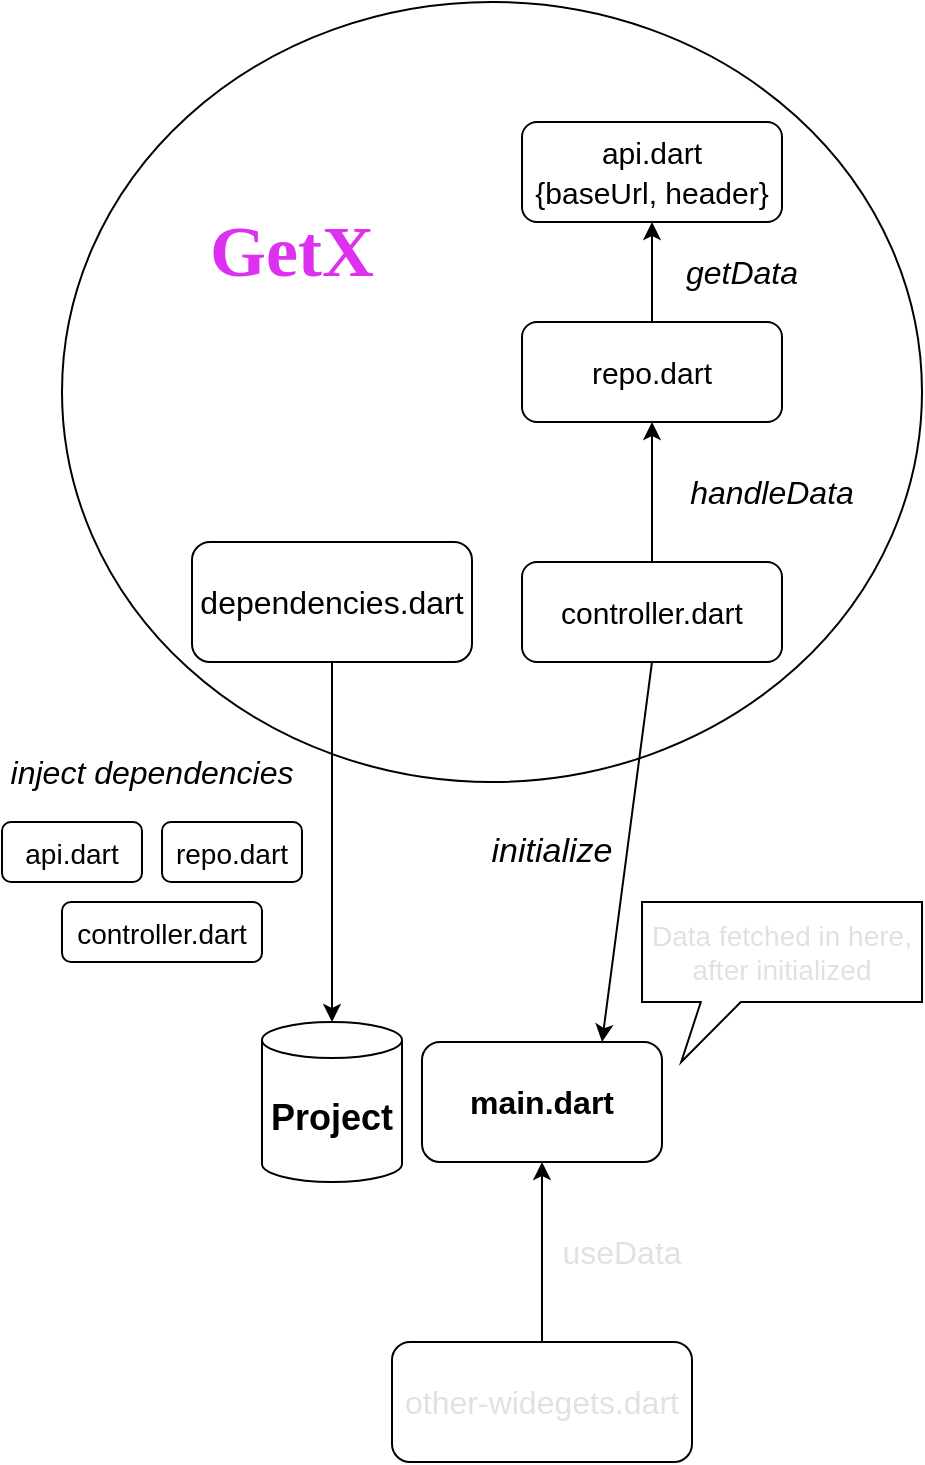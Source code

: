 <mxfile>
    <diagram id="4sDXP4UTJ3Zf_xeOUptP" name="Page-1">
        <mxGraphModel dx="821" dy="1855" grid="1" gridSize="10" guides="1" tooltips="1" connect="1" arrows="1" fold="1" page="1" pageScale="1" pageWidth="850" pageHeight="1100" math="0" shadow="0">
            <root>
                <mxCell id="0"/>
                <mxCell id="1" parent="0"/>
                <mxCell id="26" value="" style="ellipse;whiteSpace=wrap;html=1;fontSize=15;" vertex="1" parent="1">
                    <mxGeometry x="50" y="-250" width="430" height="390" as="geometry"/>
                </mxCell>
                <mxCell id="2" value="&lt;font style=&quot;font-size: 16px;&quot;&gt;dependencies.dart&lt;/font&gt;" style="rounded=1;whiteSpace=wrap;html=1;" vertex="1" parent="1">
                    <mxGeometry x="115" y="20" width="140" height="60" as="geometry"/>
                </mxCell>
                <mxCell id="3" value="" style="endArrow=classic;html=1;fontSize=14;exitX=0.5;exitY=1;exitDx=0;exitDy=0;entryX=0.5;entryY=0;entryDx=0;entryDy=0;entryPerimeter=0;" edge="1" parent="1" source="2" target="7">
                    <mxGeometry width="50" height="50" relative="1" as="geometry">
                        <mxPoint x="80" y="170" as="sourcePoint"/>
                        <mxPoint x="75" y="280" as="targetPoint"/>
                    </mxGeometry>
                </mxCell>
                <mxCell id="6" value="&lt;font size=&quot;1&quot; style=&quot;&quot;&gt;&lt;i style=&quot;font-size: 16px;&quot;&gt;inject dependencies&lt;/i&gt;&lt;/font&gt;" style="text;html=1;strokeColor=none;fillColor=none;align=center;verticalAlign=middle;whiteSpace=wrap;rounded=0;fontSize=14;" vertex="1" parent="1">
                    <mxGeometry x="20" y="120" width="150" height="30" as="geometry"/>
                </mxCell>
                <mxCell id="7" value="&lt;font size=&quot;1&quot; style=&quot;&quot;&gt;&lt;b style=&quot;font-size: 18px;&quot;&gt;Project&lt;/b&gt;&lt;/font&gt;" style="shape=cylinder3;whiteSpace=wrap;html=1;boundedLbl=1;backgroundOutline=1;size=9;fontSize=14;" vertex="1" parent="1">
                    <mxGeometry x="150" y="260" width="70" height="80" as="geometry"/>
                </mxCell>
                <mxCell id="9" value="&lt;b style=&quot;font-size: 16px;&quot;&gt;main.dart&lt;/b&gt;" style="rounded=1;whiteSpace=wrap;html=1;fontSize=14;" vertex="1" parent="1">
                    <mxGeometry x="230" y="270" width="120" height="60" as="geometry"/>
                </mxCell>
                <mxCell id="10" value="&lt;font style=&quot;font-size: 14px;&quot;&gt;controller.dart&lt;/font&gt;" style="rounded=1;whiteSpace=wrap;html=1;fontSize=18;" vertex="1" parent="1">
                    <mxGeometry x="50" y="200" width="100" height="30" as="geometry"/>
                </mxCell>
                <mxCell id="11" value="&lt;font style=&quot;font-size: 14px;&quot;&gt;repo.dart&lt;/font&gt;" style="rounded=1;whiteSpace=wrap;html=1;fontSize=18;" vertex="1" parent="1">
                    <mxGeometry x="100" y="160" width="70" height="30" as="geometry"/>
                </mxCell>
                <mxCell id="12" value="&lt;font style=&quot;font-size: 14px;&quot;&gt;api.dart&lt;/font&gt;" style="rounded=1;whiteSpace=wrap;html=1;fontSize=16;" vertex="1" parent="1">
                    <mxGeometry x="20" y="160" width="70" height="30" as="geometry"/>
                </mxCell>
                <mxCell id="15" value="&lt;font style=&quot;font-size: 15px;&quot;&gt;controller.dart&lt;/font&gt;" style="rounded=1;whiteSpace=wrap;html=1;fontSize=18;" vertex="1" parent="1">
                    <mxGeometry x="280" y="30" width="130" height="50" as="geometry"/>
                </mxCell>
                <mxCell id="16" value="&lt;font style=&quot;font-size: 15px;&quot;&gt;repo.dart&lt;/font&gt;" style="rounded=1;whiteSpace=wrap;html=1;fontSize=18;" vertex="1" parent="1">
                    <mxGeometry x="280" y="-90" width="130" height="50" as="geometry"/>
                </mxCell>
                <mxCell id="17" value="&lt;font style=&quot;font-size: 15px;&quot;&gt;api.dart&lt;br&gt;{baseUrl, header}&lt;br&gt;&lt;/font&gt;" style="rounded=1;whiteSpace=wrap;html=1;fontSize=16;" vertex="1" parent="1">
                    <mxGeometry x="280" y="-190" width="130" height="50" as="geometry"/>
                </mxCell>
                <mxCell id="18" value="" style="endArrow=classic;html=1;fontSize=16;entryX=0.5;entryY=1;entryDx=0;entryDy=0;exitX=0.5;exitY=0;exitDx=0;exitDy=0;" edge="1" parent="1" source="16" target="17">
                    <mxGeometry width="50" height="50" relative="1" as="geometry">
                        <mxPoint x="420" y="-70" as="sourcePoint"/>
                        <mxPoint x="470" y="-120" as="targetPoint"/>
                    </mxGeometry>
                </mxCell>
                <mxCell id="19" value="" style="endArrow=classic;html=1;fontSize=16;entryX=0.5;entryY=1;entryDx=0;entryDy=0;exitX=0.5;exitY=0;exitDx=0;exitDy=0;" edge="1" parent="1" source="15" target="16">
                    <mxGeometry width="50" height="50" relative="1" as="geometry">
                        <mxPoint x="150" y="150" as="sourcePoint"/>
                        <mxPoint x="200" y="100" as="targetPoint"/>
                    </mxGeometry>
                </mxCell>
                <mxCell id="22" value="&lt;i&gt;getData&lt;/i&gt;" style="text;html=1;strokeColor=none;fillColor=none;align=center;verticalAlign=middle;whiteSpace=wrap;rounded=0;fontSize=16;" vertex="1" parent="1">
                    <mxGeometry x="360" y="-130" width="60" height="30" as="geometry"/>
                </mxCell>
                <mxCell id="23" value="&lt;i&gt;handleData&lt;/i&gt;" style="text;html=1;strokeColor=none;fillColor=none;align=center;verticalAlign=middle;whiteSpace=wrap;rounded=0;fontSize=16;" vertex="1" parent="1">
                    <mxGeometry x="360" y="-20" width="90" height="30" as="geometry"/>
                </mxCell>
                <mxCell id="24" value="" style="endArrow=classic;html=1;fontSize=16;exitX=0.5;exitY=1;exitDx=0;exitDy=0;entryX=0.75;entryY=0;entryDx=0;entryDy=0;" edge="1" parent="1" source="15" target="9">
                    <mxGeometry width="50" height="50" relative="1" as="geometry">
                        <mxPoint x="230" y="360" as="sourcePoint"/>
                        <mxPoint x="350" y="300" as="targetPoint"/>
                    </mxGeometry>
                </mxCell>
                <mxCell id="25" value="&lt;font size=&quot;1&quot; style=&quot;&quot;&gt;&lt;span style=&quot;font-size: 17px;&quot;&gt;&lt;i&gt;initialize&lt;/i&gt;&lt;/span&gt;&lt;/font&gt;" style="text;html=1;strokeColor=none;fillColor=none;align=center;verticalAlign=middle;whiteSpace=wrap;rounded=0;fontSize=15;" vertex="1" parent="1">
                    <mxGeometry x="260" y="160" width="70" height="30" as="geometry"/>
                </mxCell>
                <mxCell id="27" value="&lt;h1&gt;&lt;font style=&quot;font-size: 36px;&quot; color=&quot;#dd30f0&quot; face=&quot;Comic Sans MS&quot;&gt;GetX&lt;/font&gt;&lt;/h1&gt;" style="text;html=1;strokeColor=none;fillColor=none;align=center;verticalAlign=middle;whiteSpace=wrap;rounded=0;fontSize=15;" vertex="1" parent="1">
                    <mxGeometry x="115" y="-160" width="100" height="70" as="geometry"/>
                </mxCell>
                <mxCell id="30" value="&lt;font style=&quot;font-size: 14px;&quot;&gt;Data fetched in here, after initialized&lt;/font&gt;" style="shape=callout;whiteSpace=wrap;html=1;perimeter=calloutPerimeter;fontFamily=Helvetica;fontSize=13;fontColor=#E1E1E1;position2=0.14;size=30;position=0.21;" vertex="1" parent="1">
                    <mxGeometry x="340" y="200" width="140" height="80" as="geometry"/>
                </mxCell>
                <mxCell id="31" value="&lt;font style=&quot;font-size: 16px;&quot;&gt;other-widegets.dart&lt;/font&gt;" style="rounded=1;whiteSpace=wrap;html=1;fontFamily=Helvetica;fontSize=14;fontColor=#E1E1E1;" vertex="1" parent="1">
                    <mxGeometry x="215" y="420" width="150" height="60" as="geometry"/>
                </mxCell>
                <mxCell id="32" value="" style="endArrow=classic;html=1;fontFamily=Helvetica;fontSize=16;fontColor=#E1E1E1;entryX=0.5;entryY=1;entryDx=0;entryDy=0;exitX=0.5;exitY=0;exitDx=0;exitDy=0;" edge="1" parent="1" source="31" target="9">
                    <mxGeometry width="50" height="50" relative="1" as="geometry">
                        <mxPoint x="220" y="370" as="sourcePoint"/>
                        <mxPoint x="220" y="380" as="targetPoint"/>
                    </mxGeometry>
                </mxCell>
                <mxCell id="34" value="useData" style="text;html=1;strokeColor=none;fillColor=none;align=center;verticalAlign=middle;whiteSpace=wrap;rounded=0;fontFamily=Helvetica;fontSize=16;fontColor=#E1E1E1;" vertex="1" parent="1">
                    <mxGeometry x="295" y="360" width="70" height="30" as="geometry"/>
                </mxCell>
            </root>
        </mxGraphModel>
    </diagram>
</mxfile>